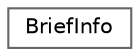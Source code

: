 digraph "Graphical Class Hierarchy"
{
 // INTERACTIVE_SVG=YES
 // LATEX_PDF_SIZE
  bgcolor="transparent";
  edge [fontname=Helvetica,fontsize=10,labelfontname=Helvetica,labelfontsize=10];
  node [fontname=Helvetica,fontsize=10,shape=box,height=0.2,width=0.4];
  rankdir="LR";
  Node0 [label="BriefInfo",height=0.2,width=0.4,color="grey40", fillcolor="white", style="filled",URL="$d0/da7/struct_brief_info.html",tooltip="Data associated with a brief description."];
}
